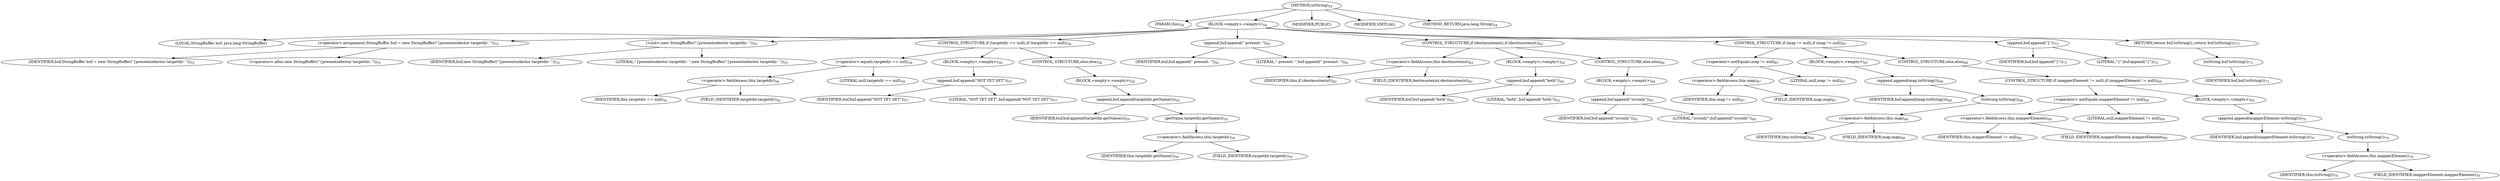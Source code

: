 digraph "toString" {  
"61" [label = <(METHOD,toString)<SUB>54</SUB>> ]
"62" [label = <(PARAM,this)<SUB>54</SUB>> ]
"63" [label = <(BLOCK,&lt;empty&gt;,&lt;empty&gt;)<SUB>54</SUB>> ]
"4" [label = <(LOCAL,StringBuffer buf: java.lang.StringBuffer)> ]
"64" [label = <(&lt;operator&gt;.assignment,StringBuffer buf = new StringBuffer(&quot;{presentselector targetdir: &quot;))<SUB>55</SUB>> ]
"65" [label = <(IDENTIFIER,buf,StringBuffer buf = new StringBuffer(&quot;{presentselector targetdir: &quot;))<SUB>55</SUB>> ]
"66" [label = <(&lt;operator&gt;.alloc,new StringBuffer(&quot;{presentselector targetdir: &quot;))<SUB>55</SUB>> ]
"67" [label = <(&lt;init&gt;,new StringBuffer(&quot;{presentselector targetdir: &quot;))<SUB>55</SUB>> ]
"3" [label = <(IDENTIFIER,buf,new StringBuffer(&quot;{presentselector targetdir: &quot;))<SUB>55</SUB>> ]
"68" [label = <(LITERAL,&quot;{presentselector targetdir: &quot;,new StringBuffer(&quot;{presentselector targetdir: &quot;))<SUB>55</SUB>> ]
"69" [label = <(CONTROL_STRUCTURE,if (targetdir == null),if (targetdir == null))<SUB>56</SUB>> ]
"70" [label = <(&lt;operator&gt;.equals,targetdir == null)<SUB>56</SUB>> ]
"71" [label = <(&lt;operator&gt;.fieldAccess,this.targetdir)<SUB>56</SUB>> ]
"72" [label = <(IDENTIFIER,this,targetdir == null)<SUB>56</SUB>> ]
"73" [label = <(FIELD_IDENTIFIER,targetdir,targetdir)<SUB>56</SUB>> ]
"74" [label = <(LITERAL,null,targetdir == null)<SUB>56</SUB>> ]
"75" [label = <(BLOCK,&lt;empty&gt;,&lt;empty&gt;)<SUB>56</SUB>> ]
"76" [label = <(append,buf.append(&quot;NOT YET SET&quot;))<SUB>57</SUB>> ]
"77" [label = <(IDENTIFIER,buf,buf.append(&quot;NOT YET SET&quot;))<SUB>57</SUB>> ]
"78" [label = <(LITERAL,&quot;NOT YET SET&quot;,buf.append(&quot;NOT YET SET&quot;))<SUB>57</SUB>> ]
"79" [label = <(CONTROL_STRUCTURE,else,else)<SUB>58</SUB>> ]
"80" [label = <(BLOCK,&lt;empty&gt;,&lt;empty&gt;)<SUB>58</SUB>> ]
"81" [label = <(append,buf.append(targetdir.getName()))<SUB>59</SUB>> ]
"82" [label = <(IDENTIFIER,buf,buf.append(targetdir.getName()))<SUB>59</SUB>> ]
"83" [label = <(getName,targetdir.getName())<SUB>59</SUB>> ]
"84" [label = <(&lt;operator&gt;.fieldAccess,this.targetdir)<SUB>59</SUB>> ]
"85" [label = <(IDENTIFIER,this,targetdir.getName())<SUB>59</SUB>> ]
"86" [label = <(FIELD_IDENTIFIER,targetdir,targetdir)<SUB>59</SUB>> ]
"87" [label = <(append,buf.append(&quot; present: &quot;))<SUB>61</SUB>> ]
"88" [label = <(IDENTIFIER,buf,buf.append(&quot; present: &quot;))<SUB>61</SUB>> ]
"89" [label = <(LITERAL,&quot; present: &quot;,buf.append(&quot; present: &quot;))<SUB>61</SUB>> ]
"90" [label = <(CONTROL_STRUCTURE,if (destmustexist),if (destmustexist))<SUB>62</SUB>> ]
"91" [label = <(&lt;operator&gt;.fieldAccess,this.destmustexist)<SUB>62</SUB>> ]
"92" [label = <(IDENTIFIER,this,if (destmustexist))<SUB>62</SUB>> ]
"93" [label = <(FIELD_IDENTIFIER,destmustexist,destmustexist)<SUB>62</SUB>> ]
"94" [label = <(BLOCK,&lt;empty&gt;,&lt;empty&gt;)<SUB>62</SUB>> ]
"95" [label = <(append,buf.append(&quot;both&quot;))<SUB>63</SUB>> ]
"96" [label = <(IDENTIFIER,buf,buf.append(&quot;both&quot;))<SUB>63</SUB>> ]
"97" [label = <(LITERAL,&quot;both&quot;,buf.append(&quot;both&quot;))<SUB>63</SUB>> ]
"98" [label = <(CONTROL_STRUCTURE,else,else)<SUB>64</SUB>> ]
"99" [label = <(BLOCK,&lt;empty&gt;,&lt;empty&gt;)<SUB>64</SUB>> ]
"100" [label = <(append,buf.append(&quot;srconly&quot;))<SUB>65</SUB>> ]
"101" [label = <(IDENTIFIER,buf,buf.append(&quot;srconly&quot;))<SUB>65</SUB>> ]
"102" [label = <(LITERAL,&quot;srconly&quot;,buf.append(&quot;srconly&quot;))<SUB>65</SUB>> ]
"103" [label = <(CONTROL_STRUCTURE,if (map != null),if (map != null))<SUB>67</SUB>> ]
"104" [label = <(&lt;operator&gt;.notEquals,map != null)<SUB>67</SUB>> ]
"105" [label = <(&lt;operator&gt;.fieldAccess,this.map)<SUB>67</SUB>> ]
"106" [label = <(IDENTIFIER,this,map != null)<SUB>67</SUB>> ]
"107" [label = <(FIELD_IDENTIFIER,map,map)<SUB>67</SUB>> ]
"108" [label = <(LITERAL,null,map != null)<SUB>67</SUB>> ]
"109" [label = <(BLOCK,&lt;empty&gt;,&lt;empty&gt;)<SUB>67</SUB>> ]
"110" [label = <(append,append(map.toString()))<SUB>68</SUB>> ]
"111" [label = <(IDENTIFIER,buf,append(map.toString()))<SUB>68</SUB>> ]
"112" [label = <(toString,toString())<SUB>68</SUB>> ]
"113" [label = <(&lt;operator&gt;.fieldAccess,this.map)<SUB>68</SUB>> ]
"114" [label = <(IDENTIFIER,this,toString())<SUB>68</SUB>> ]
"115" [label = <(FIELD_IDENTIFIER,map,map)<SUB>68</SUB>> ]
"116" [label = <(CONTROL_STRUCTURE,else,else)<SUB>69</SUB>> ]
"117" [label = <(CONTROL_STRUCTURE,if (mapperElement != null),if (mapperElement != null))<SUB>69</SUB>> ]
"118" [label = <(&lt;operator&gt;.notEquals,mapperElement != null)<SUB>69</SUB>> ]
"119" [label = <(&lt;operator&gt;.fieldAccess,this.mapperElement)<SUB>69</SUB>> ]
"120" [label = <(IDENTIFIER,this,mapperElement != null)<SUB>69</SUB>> ]
"121" [label = <(FIELD_IDENTIFIER,mapperElement,mapperElement)<SUB>69</SUB>> ]
"122" [label = <(LITERAL,null,mapperElement != null)<SUB>69</SUB>> ]
"123" [label = <(BLOCK,&lt;empty&gt;,&lt;empty&gt;)<SUB>69</SUB>> ]
"124" [label = <(append,append(mapperElement.toString()))<SUB>70</SUB>> ]
"125" [label = <(IDENTIFIER,buf,append(mapperElement.toString()))<SUB>70</SUB>> ]
"126" [label = <(toString,toString())<SUB>70</SUB>> ]
"127" [label = <(&lt;operator&gt;.fieldAccess,this.mapperElement)<SUB>70</SUB>> ]
"128" [label = <(IDENTIFIER,this,toString())<SUB>70</SUB>> ]
"129" [label = <(FIELD_IDENTIFIER,mapperElement,mapperElement)<SUB>70</SUB>> ]
"130" [label = <(append,buf.append(&quot;}&quot;))<SUB>72</SUB>> ]
"131" [label = <(IDENTIFIER,buf,buf.append(&quot;}&quot;))<SUB>72</SUB>> ]
"132" [label = <(LITERAL,&quot;}&quot;,buf.append(&quot;}&quot;))<SUB>72</SUB>> ]
"133" [label = <(RETURN,return buf.toString();,return buf.toString();)<SUB>73</SUB>> ]
"134" [label = <(toString,buf.toString())<SUB>73</SUB>> ]
"135" [label = <(IDENTIFIER,buf,buf.toString())<SUB>73</SUB>> ]
"136" [label = <(MODIFIER,PUBLIC)> ]
"137" [label = <(MODIFIER,VIRTUAL)> ]
"138" [label = <(METHOD_RETURN,java.lang.String)<SUB>54</SUB>> ]
  "61" -> "62" 
  "61" -> "63" 
  "61" -> "136" 
  "61" -> "137" 
  "61" -> "138" 
  "63" -> "4" 
  "63" -> "64" 
  "63" -> "67" 
  "63" -> "69" 
  "63" -> "87" 
  "63" -> "90" 
  "63" -> "103" 
  "63" -> "130" 
  "63" -> "133" 
  "64" -> "65" 
  "64" -> "66" 
  "67" -> "3" 
  "67" -> "68" 
  "69" -> "70" 
  "69" -> "75" 
  "69" -> "79" 
  "70" -> "71" 
  "70" -> "74" 
  "71" -> "72" 
  "71" -> "73" 
  "75" -> "76" 
  "76" -> "77" 
  "76" -> "78" 
  "79" -> "80" 
  "80" -> "81" 
  "81" -> "82" 
  "81" -> "83" 
  "83" -> "84" 
  "84" -> "85" 
  "84" -> "86" 
  "87" -> "88" 
  "87" -> "89" 
  "90" -> "91" 
  "90" -> "94" 
  "90" -> "98" 
  "91" -> "92" 
  "91" -> "93" 
  "94" -> "95" 
  "95" -> "96" 
  "95" -> "97" 
  "98" -> "99" 
  "99" -> "100" 
  "100" -> "101" 
  "100" -> "102" 
  "103" -> "104" 
  "103" -> "109" 
  "103" -> "116" 
  "104" -> "105" 
  "104" -> "108" 
  "105" -> "106" 
  "105" -> "107" 
  "109" -> "110" 
  "110" -> "111" 
  "110" -> "112" 
  "112" -> "113" 
  "113" -> "114" 
  "113" -> "115" 
  "116" -> "117" 
  "117" -> "118" 
  "117" -> "123" 
  "118" -> "119" 
  "118" -> "122" 
  "119" -> "120" 
  "119" -> "121" 
  "123" -> "124" 
  "124" -> "125" 
  "124" -> "126" 
  "126" -> "127" 
  "127" -> "128" 
  "127" -> "129" 
  "130" -> "131" 
  "130" -> "132" 
  "133" -> "134" 
  "134" -> "135" 
}
